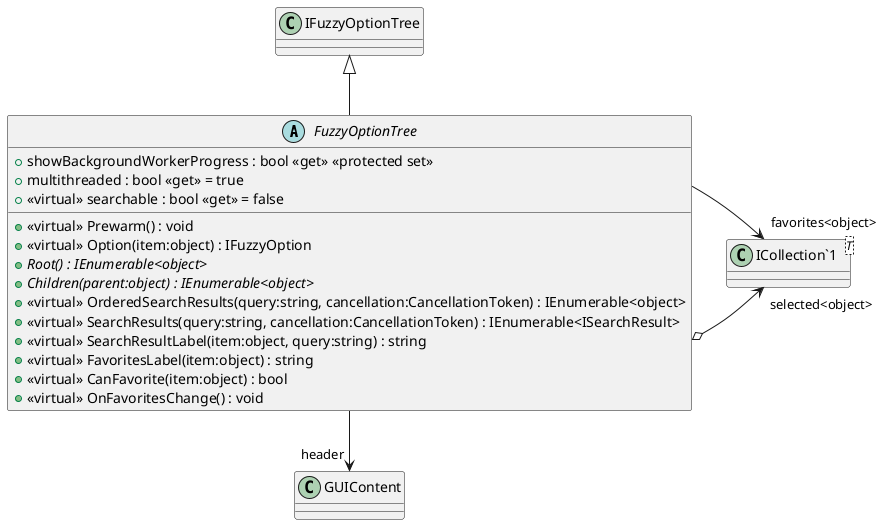 @startuml
abstract class FuzzyOptionTree {
    + showBackgroundWorkerProgress : bool <<get>> <<protected set>>
    + <<virtual>> Prewarm() : void
    + <<virtual>> Option(item:object) : IFuzzyOption
    + multithreaded : bool <<get>> = true
    + {abstract} Root() : IEnumerable<object>
    + {abstract} Children(parent:object) : IEnumerable<object>
    + <<virtual>> searchable : bool <<get>> = false
    + <<virtual>> OrderedSearchResults(query:string, cancellation:CancellationToken) : IEnumerable<object>
    + <<virtual>> SearchResults(query:string, cancellation:CancellationToken) : IEnumerable<ISearchResult>
    + <<virtual>> SearchResultLabel(item:object, query:string) : string
    + <<virtual>> FavoritesLabel(item:object) : string
    + <<virtual>> CanFavorite(item:object) : bool
    + <<virtual>> OnFavoritesChange() : void
}
class "ICollection`1"<T> {
}
IFuzzyOptionTree <|-- FuzzyOptionTree
FuzzyOptionTree --> "header" GUIContent
FuzzyOptionTree o-> "selected<object>" "ICollection`1"
FuzzyOptionTree --> "favorites<object>" "ICollection`1"
@enduml
